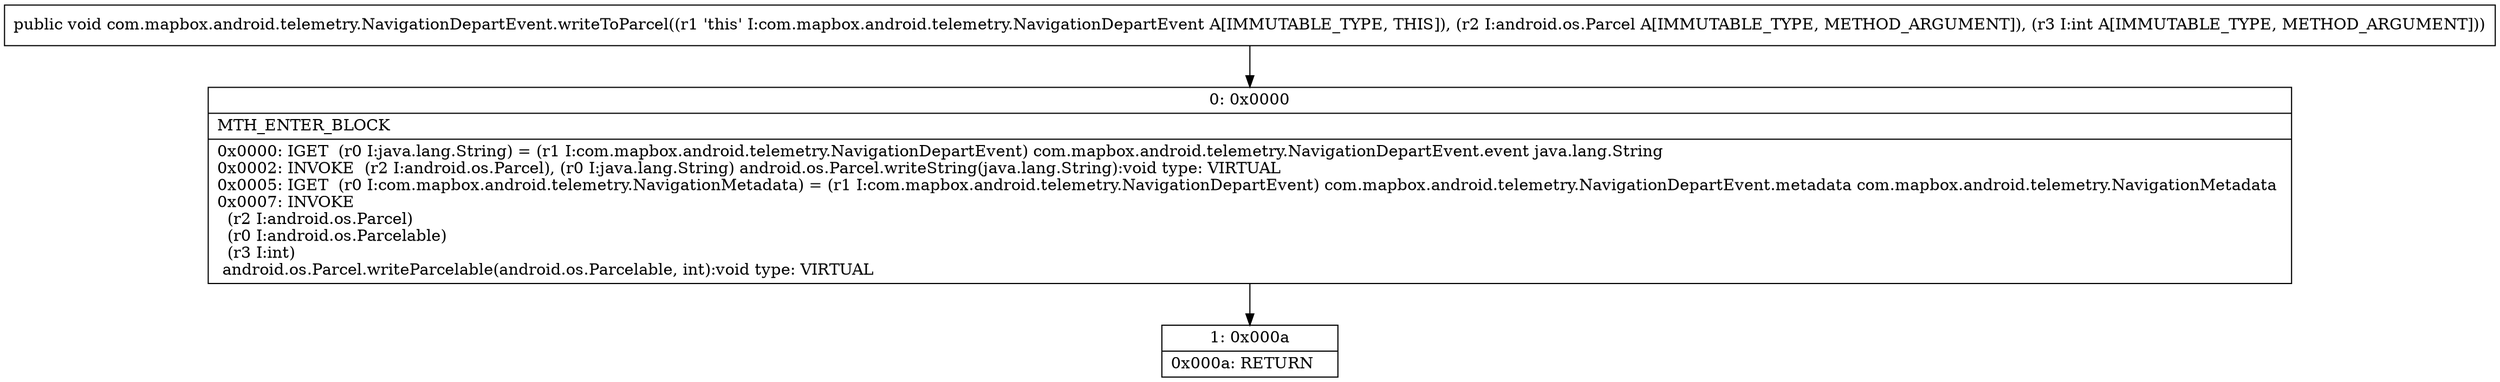 digraph "CFG forcom.mapbox.android.telemetry.NavigationDepartEvent.writeToParcel(Landroid\/os\/Parcel;I)V" {
Node_0 [shape=record,label="{0\:\ 0x0000|MTH_ENTER_BLOCK\l|0x0000: IGET  (r0 I:java.lang.String) = (r1 I:com.mapbox.android.telemetry.NavigationDepartEvent) com.mapbox.android.telemetry.NavigationDepartEvent.event java.lang.String \l0x0002: INVOKE  (r2 I:android.os.Parcel), (r0 I:java.lang.String) android.os.Parcel.writeString(java.lang.String):void type: VIRTUAL \l0x0005: IGET  (r0 I:com.mapbox.android.telemetry.NavigationMetadata) = (r1 I:com.mapbox.android.telemetry.NavigationDepartEvent) com.mapbox.android.telemetry.NavigationDepartEvent.metadata com.mapbox.android.telemetry.NavigationMetadata \l0x0007: INVOKE  \l  (r2 I:android.os.Parcel)\l  (r0 I:android.os.Parcelable)\l  (r3 I:int)\l android.os.Parcel.writeParcelable(android.os.Parcelable, int):void type: VIRTUAL \l}"];
Node_1 [shape=record,label="{1\:\ 0x000a|0x000a: RETURN   \l}"];
MethodNode[shape=record,label="{public void com.mapbox.android.telemetry.NavigationDepartEvent.writeToParcel((r1 'this' I:com.mapbox.android.telemetry.NavigationDepartEvent A[IMMUTABLE_TYPE, THIS]), (r2 I:android.os.Parcel A[IMMUTABLE_TYPE, METHOD_ARGUMENT]), (r3 I:int A[IMMUTABLE_TYPE, METHOD_ARGUMENT])) }"];
MethodNode -> Node_0;
Node_0 -> Node_1;
}

